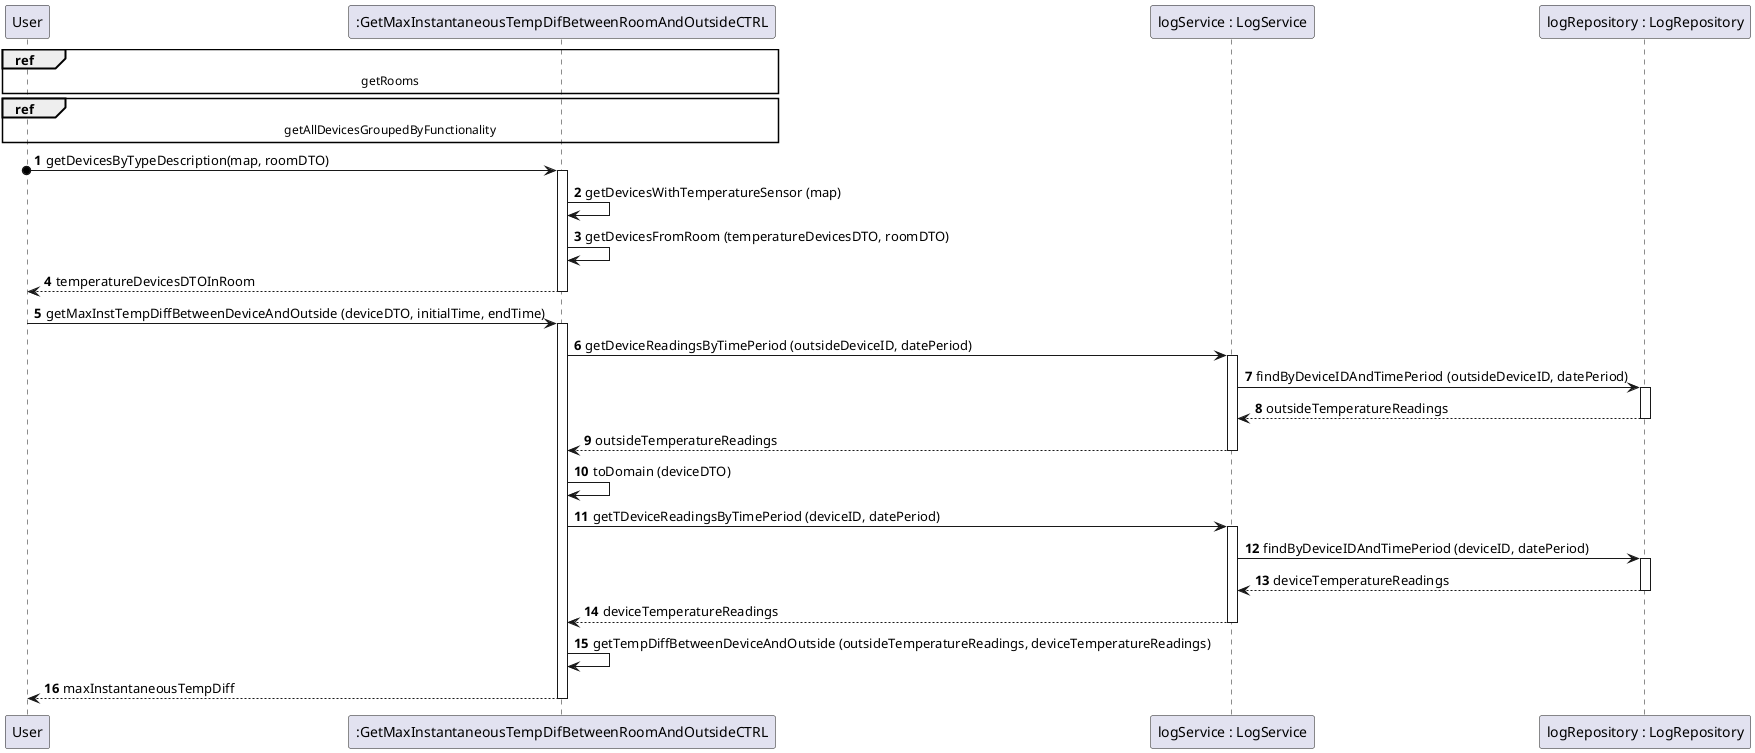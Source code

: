 @startuml
!pragma layout smetana

participant User
participant Controller as ":GetMaxInstantaneousTempDifBetweenRoomAndOutsideCTRL"

participant "logService : LogService" as LogService
participant "logRepository : LogRepository" as LogRepository

autonumber

ref over User, Controller: getRooms

ref over User, Controller: getAllDevicesGroupedByFunctionality

User o-> Controller: getDevicesByTypeDescription(map, roomDTO)

activate Controller

Controller -> Controller: getDevicesWithTemperatureSensor (map)

Controller -> Controller: getDevicesFromRoom (temperatureDevicesDTO, roomDTO)

Controller --> User: temperatureDevicesDTOInRoom

deactivate Controller

User -> Controller: getMaxInstTempDiffBetweenDeviceAndOutside (deviceDTO, initialTime, endTime)

activate Controller

Controller -> LogService: getDeviceReadingsByTimePeriod (outsideDeviceID, datePeriod)

activate LogService

LogService -> LogRepository: findByDeviceIDAndTimePeriod (outsideDeviceID, datePeriod)

activate LogRepository

LogRepository --> LogService: outsideTemperatureReadings

deactivate LogRepository

LogService --> Controller: outsideTemperatureReadings

deactivate LogService

Controller -> Controller: toDomain (deviceDTO)

Controller -> LogService: getTDeviceReadingsByTimePeriod (deviceID, datePeriod)

activate LogService

LogService -> LogRepository: findByDeviceIDAndTimePeriod (deviceID, datePeriod)

activate LogRepository

LogRepository --> LogService: deviceTemperatureReadings

deactivate LogRepository

LogService --> Controller: deviceTemperatureReadings

deactivate LogService

Controller -> Controller: getTempDiffBetweenDeviceAndOutside (outsideTemperatureReadings, deviceTemperatureReadings)

Controller --> User: maxInstantaneousTempDiff

deactivate Controller


@enduml